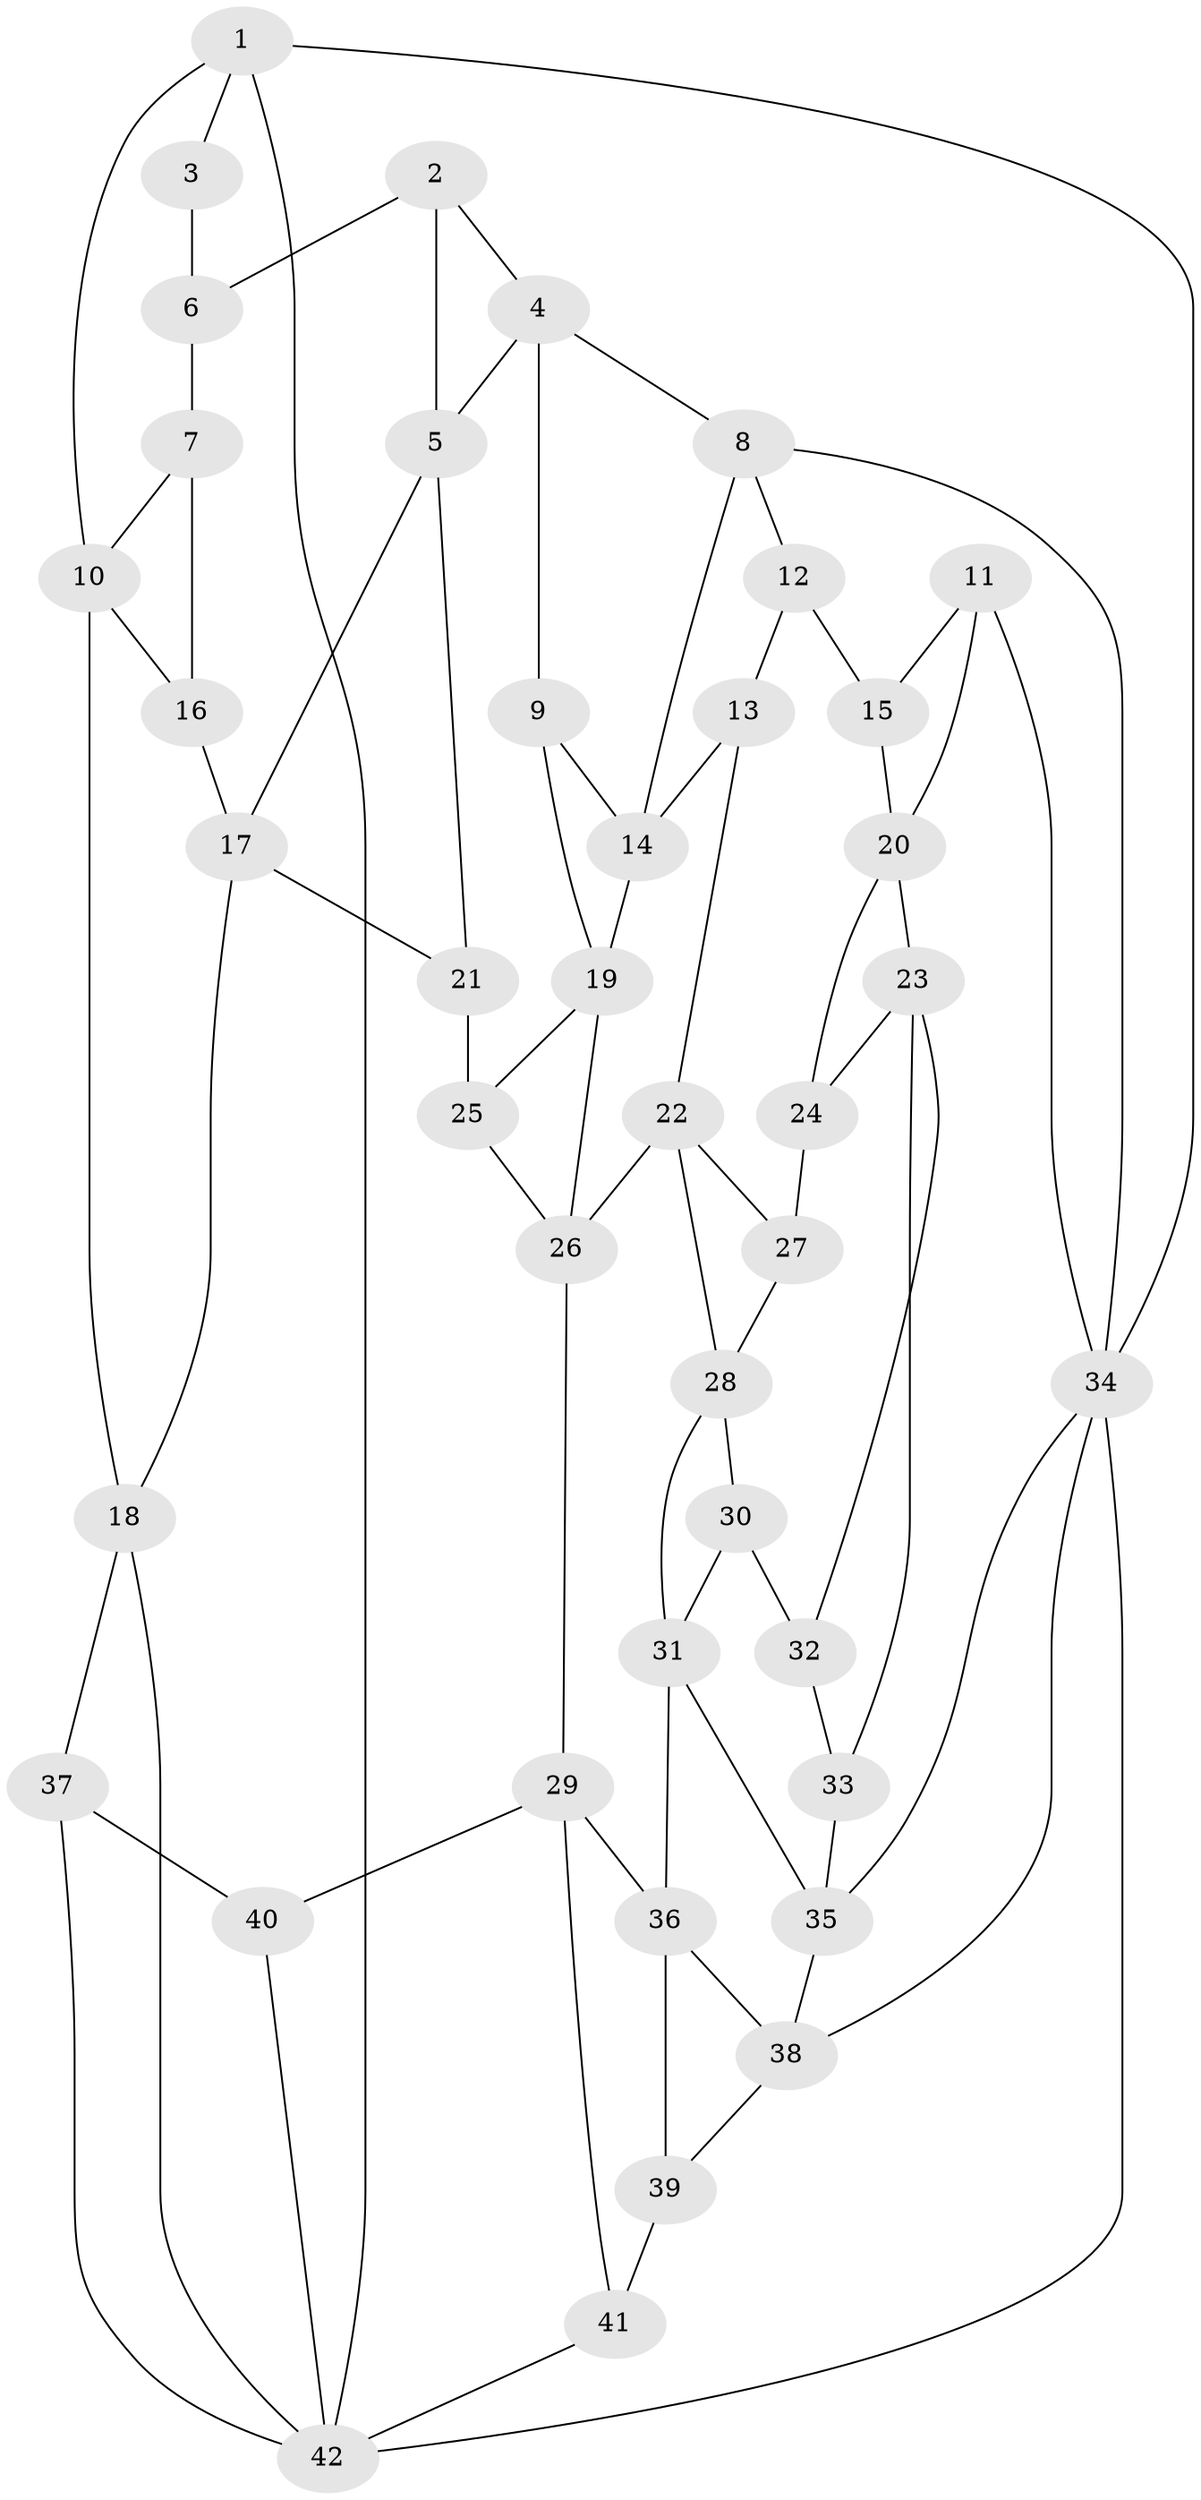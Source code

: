 // original degree distribution, {3: 0.0379746835443038, 4: 0.24050632911392406, 6: 0.22784810126582278, 5: 0.4936708860759494}
// Generated by graph-tools (version 1.1) at 2025/03/03/09/25 03:03:24]
// undirected, 42 vertices, 75 edges
graph export_dot {
graph [start="1"]
  node [color=gray90,style=filled];
  1;
  2;
  3;
  4;
  5;
  6;
  7;
  8;
  9;
  10;
  11;
  12;
  13;
  14;
  15;
  16;
  17;
  18;
  19;
  20;
  21;
  22;
  23;
  24;
  25;
  26;
  27;
  28;
  29;
  30;
  31;
  32;
  33;
  34;
  35;
  36;
  37;
  38;
  39;
  40;
  41;
  42;
  1 -- 3 [weight=1.0];
  1 -- 10 [weight=1.0];
  1 -- 34 [weight=1.0];
  1 -- 42 [weight=1.0];
  2 -- 4 [weight=1.0];
  2 -- 5 [weight=1.0];
  2 -- 6 [weight=1.0];
  3 -- 6 [weight=1.0];
  4 -- 5 [weight=1.0];
  4 -- 8 [weight=1.0];
  4 -- 9 [weight=1.0];
  5 -- 17 [weight=1.0];
  5 -- 21 [weight=1.0];
  6 -- 7 [weight=1.0];
  7 -- 10 [weight=1.0];
  7 -- 16 [weight=1.0];
  8 -- 12 [weight=1.0];
  8 -- 14 [weight=1.0];
  8 -- 34 [weight=1.0];
  9 -- 14 [weight=1.0];
  9 -- 19 [weight=1.0];
  10 -- 16 [weight=1.0];
  10 -- 18 [weight=1.0];
  11 -- 15 [weight=1.0];
  11 -- 20 [weight=1.0];
  11 -- 34 [weight=1.0];
  12 -- 13 [weight=1.0];
  12 -- 15 [weight=2.0];
  13 -- 14 [weight=1.0];
  13 -- 22 [weight=1.0];
  14 -- 19 [weight=1.0];
  15 -- 20 [weight=1.0];
  16 -- 17 [weight=1.0];
  17 -- 18 [weight=1.0];
  17 -- 21 [weight=1.0];
  18 -- 37 [weight=1.0];
  18 -- 42 [weight=1.0];
  19 -- 25 [weight=1.0];
  19 -- 26 [weight=1.0];
  20 -- 23 [weight=1.0];
  20 -- 24 [weight=1.0];
  21 -- 25 [weight=2.0];
  22 -- 26 [weight=1.0];
  22 -- 27 [weight=1.0];
  22 -- 28 [weight=1.0];
  23 -- 24 [weight=1.0];
  23 -- 32 [weight=1.0];
  23 -- 33 [weight=1.0];
  24 -- 27 [weight=2.0];
  25 -- 26 [weight=1.0];
  26 -- 29 [weight=1.0];
  27 -- 28 [weight=1.0];
  28 -- 30 [weight=1.0];
  28 -- 31 [weight=1.0];
  29 -- 36 [weight=1.0];
  29 -- 40 [weight=1.0];
  29 -- 41 [weight=1.0];
  30 -- 31 [weight=1.0];
  30 -- 32 [weight=2.0];
  31 -- 35 [weight=1.0];
  31 -- 36 [weight=1.0];
  32 -- 33 [weight=1.0];
  33 -- 35 [weight=1.0];
  34 -- 35 [weight=1.0];
  34 -- 38 [weight=1.0];
  34 -- 42 [weight=1.0];
  35 -- 38 [weight=1.0];
  36 -- 38 [weight=1.0];
  36 -- 39 [weight=1.0];
  37 -- 40 [weight=2.0];
  37 -- 42 [weight=1.0];
  38 -- 39 [weight=1.0];
  39 -- 41 [weight=2.0];
  40 -- 42 [weight=1.0];
  41 -- 42 [weight=1.0];
}
